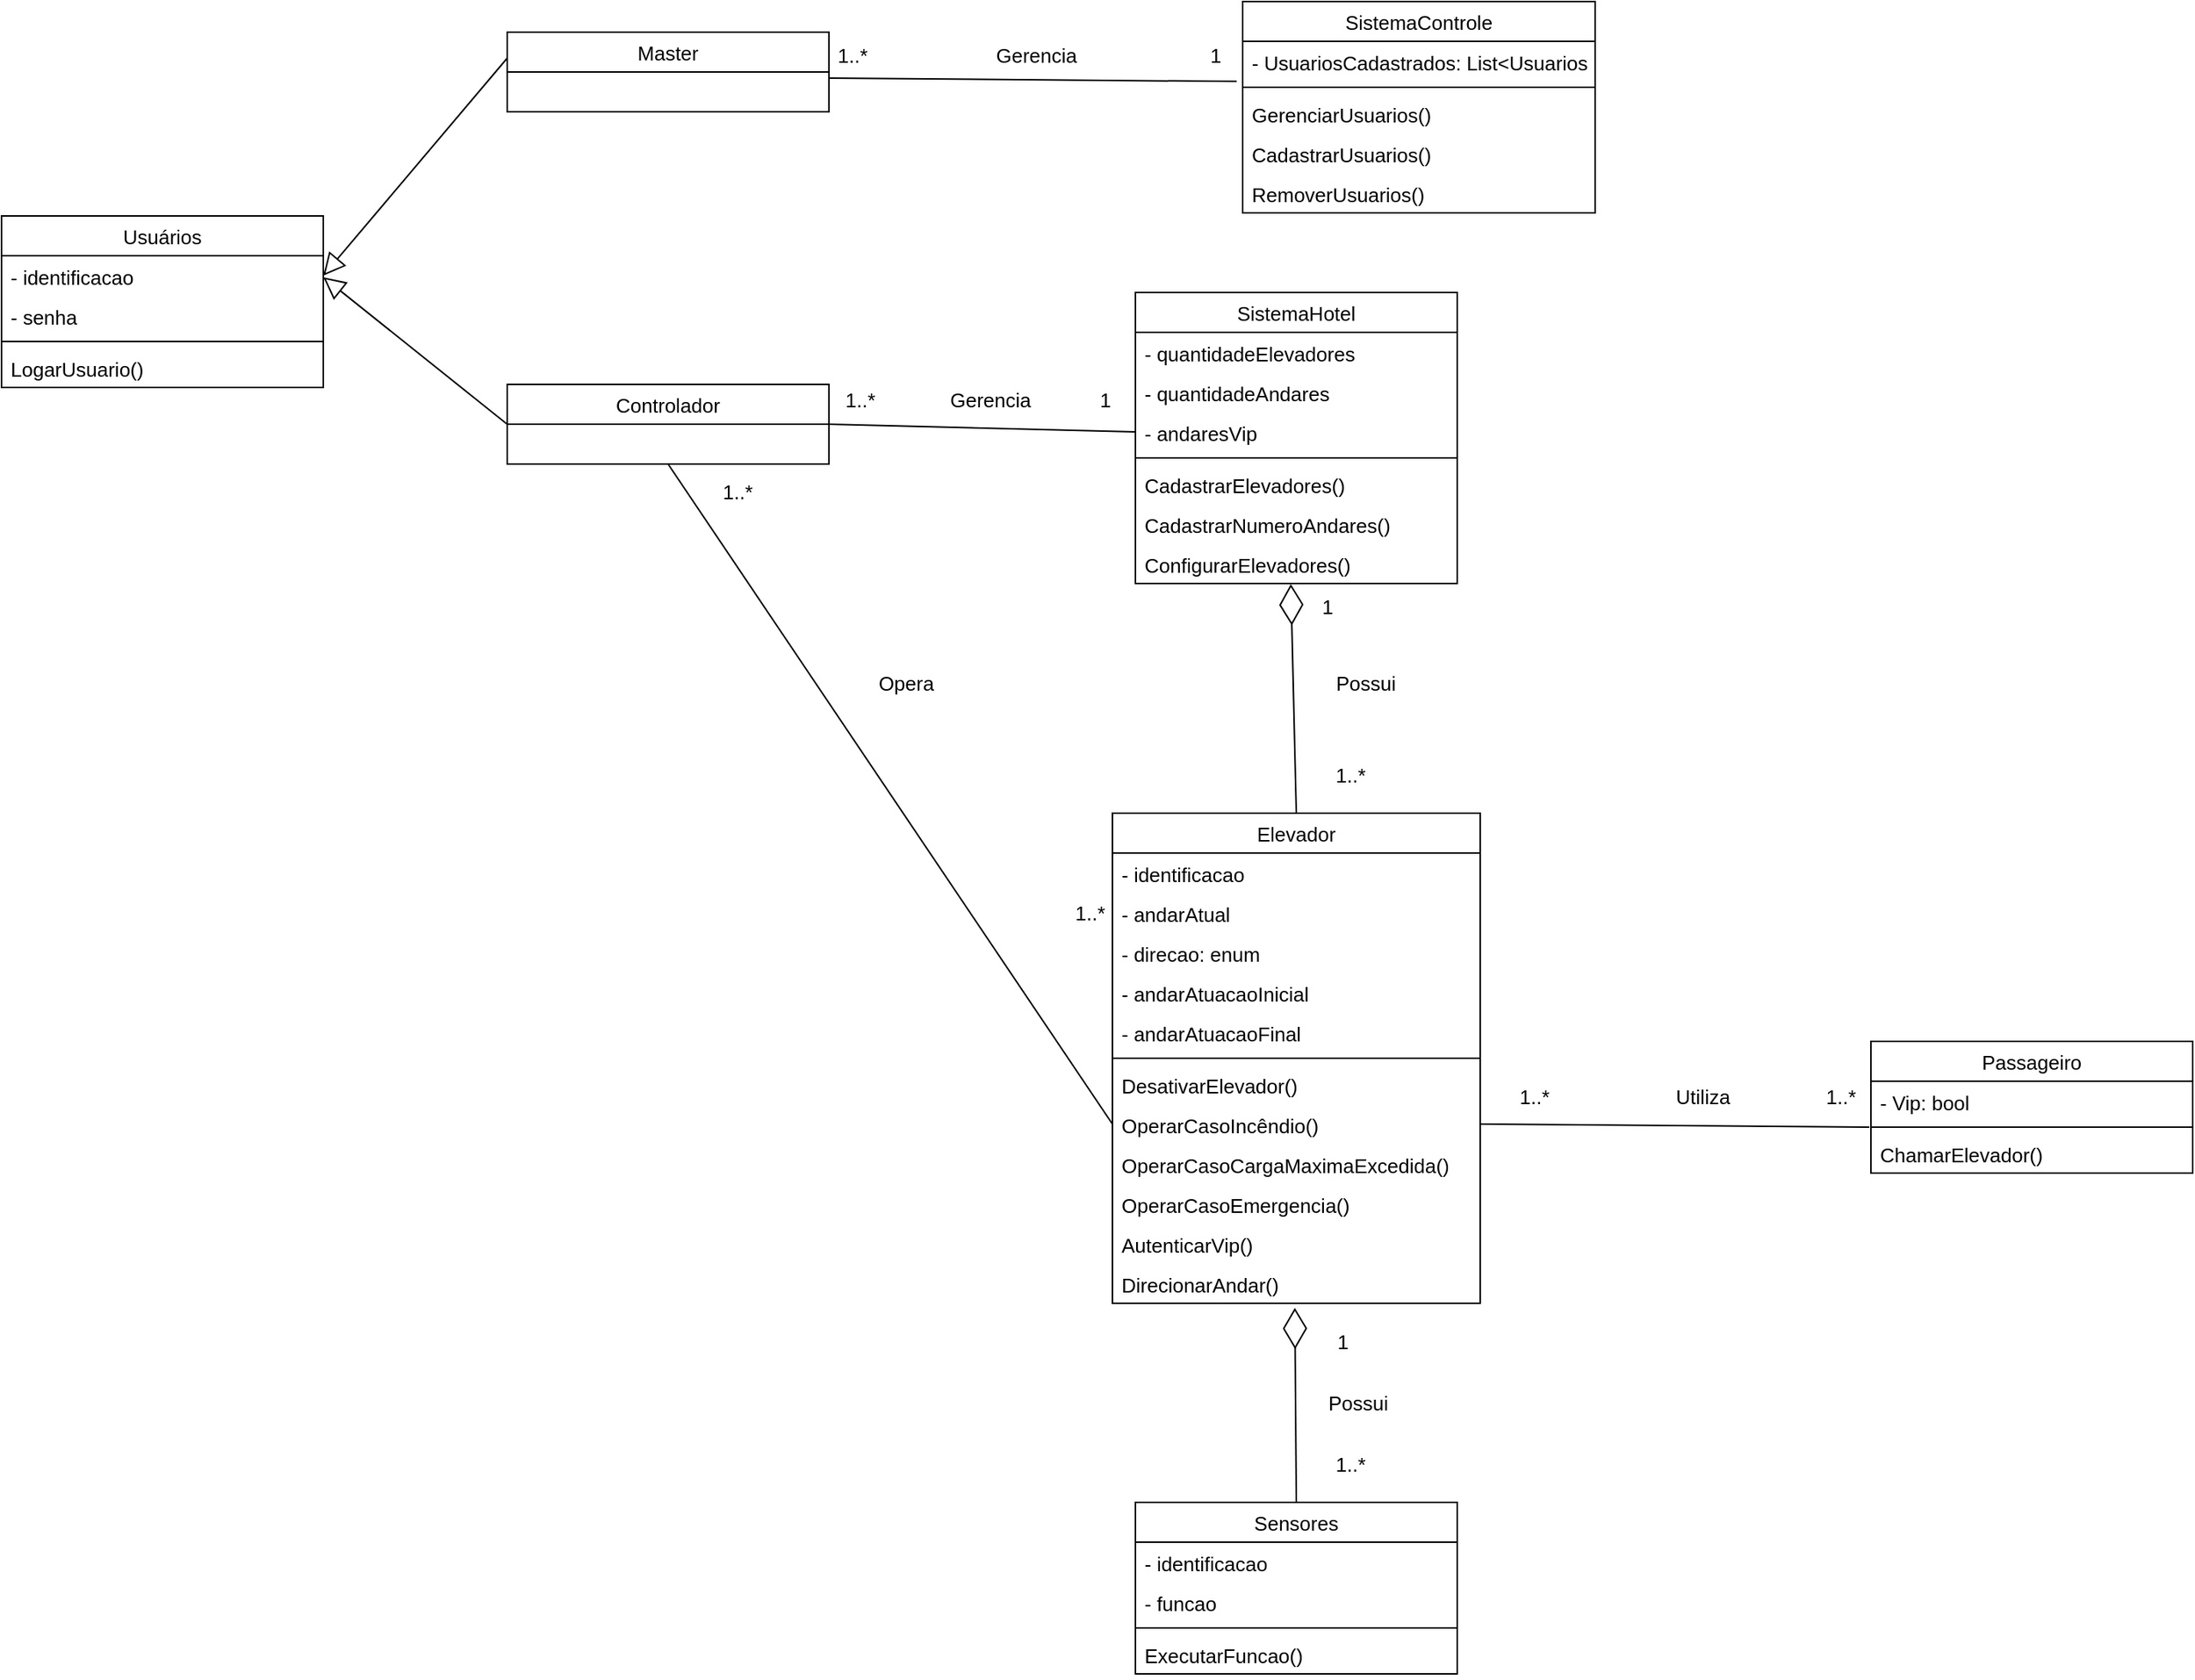 <mxfile version="20.5.3" type="github">
  <diagram id="wMuEMSqY7I109d4IhwdL" name="Página-1">
    <mxGraphModel dx="1973" dy="1080" grid="1" gridSize="10" guides="1" tooltips="1" connect="1" arrows="1" fold="1" page="1" pageScale="1" pageWidth="827" pageHeight="1169" math="0" shadow="0">
      <root>
        <mxCell id="0" />
        <mxCell id="1" parent="0" />
        <mxCell id="hkNDuntiHJmSf1GygH3e-5" value="Usuários" style="swimlane;fontStyle=0;childLayout=stackLayout;horizontal=1;startSize=26;fillColor=none;horizontalStack=0;resizeParent=1;resizeParentMax=0;resizeLast=0;collapsible=1;marginBottom=0;fontSize=13;" parent="1" vertex="1">
          <mxGeometry x="50" y="160" width="210" height="112" as="geometry" />
        </mxCell>
        <mxCell id="hkNDuntiHJmSf1GygH3e-6" value="- identificacao" style="text;strokeColor=none;fillColor=none;align=left;verticalAlign=top;spacingLeft=4;spacingRight=4;overflow=hidden;rotatable=0;points=[[0,0.5],[1,0.5]];portConstraint=eastwest;fontSize=13;" parent="hkNDuntiHJmSf1GygH3e-5" vertex="1">
          <mxGeometry y="26" width="210" height="26" as="geometry" />
        </mxCell>
        <mxCell id="BdNSgO4CZkDVPr_VQpg7-1" value="- senha" style="text;strokeColor=none;fillColor=none;align=left;verticalAlign=top;spacingLeft=4;spacingRight=4;overflow=hidden;rotatable=0;points=[[0,0.5],[1,0.5]];portConstraint=eastwest;fontSize=13;" parent="hkNDuntiHJmSf1GygH3e-5" vertex="1">
          <mxGeometry y="52" width="210" height="26" as="geometry" />
        </mxCell>
        <mxCell id="hkNDuntiHJmSf1GygH3e-26" value="" style="line;strokeWidth=1;fillColor=none;align=left;verticalAlign=middle;spacingTop=-1;spacingLeft=3;spacingRight=3;rotatable=0;labelPosition=right;points=[];portConstraint=eastwest;strokeColor=inherit;fontSize=13;" parent="hkNDuntiHJmSf1GygH3e-5" vertex="1">
          <mxGeometry y="78" width="210" height="8" as="geometry" />
        </mxCell>
        <mxCell id="hkNDuntiHJmSf1GygH3e-27" value="LogarUsuario()" style="text;strokeColor=none;fillColor=none;align=left;verticalAlign=top;spacingLeft=4;spacingRight=4;overflow=hidden;rotatable=0;points=[[0,0.5],[1,0.5]];portConstraint=eastwest;fontSize=13;" parent="hkNDuntiHJmSf1GygH3e-5" vertex="1">
          <mxGeometry y="86" width="210" height="26" as="geometry" />
        </mxCell>
        <mxCell id="hkNDuntiHJmSf1GygH3e-9" value="Elevador" style="swimlane;fontStyle=0;childLayout=stackLayout;horizontal=1;startSize=26;fillColor=none;horizontalStack=0;resizeParent=1;resizeParentMax=0;resizeLast=0;collapsible=1;marginBottom=0;fontSize=13;" parent="1" vertex="1">
          <mxGeometry x="775" y="550" width="240" height="320" as="geometry" />
        </mxCell>
        <mxCell id="hkNDuntiHJmSf1GygH3e-10" value="- identificacao" style="text;strokeColor=none;fillColor=none;align=left;verticalAlign=top;spacingLeft=4;spacingRight=4;overflow=hidden;rotatable=0;points=[[0,0.5],[1,0.5]];portConstraint=eastwest;fontSize=13;" parent="hkNDuntiHJmSf1GygH3e-9" vertex="1">
          <mxGeometry y="26" width="240" height="26" as="geometry" />
        </mxCell>
        <mxCell id="5WaL0SufXHHWklZrkdb6-2" value="- andarAtual" style="text;strokeColor=none;fillColor=none;align=left;verticalAlign=top;spacingLeft=4;spacingRight=4;overflow=hidden;rotatable=0;points=[[0,0.5],[1,0.5]];portConstraint=eastwest;fontSize=13;" parent="hkNDuntiHJmSf1GygH3e-9" vertex="1">
          <mxGeometry y="52" width="240" height="26" as="geometry" />
        </mxCell>
        <mxCell id="5WaL0SufXHHWklZrkdb6-3" value="- direcao: enum" style="text;strokeColor=none;fillColor=none;align=left;verticalAlign=top;spacingLeft=4;spacingRight=4;overflow=hidden;rotatable=0;points=[[0,0.5],[1,0.5]];portConstraint=eastwest;fontSize=13;" parent="hkNDuntiHJmSf1GygH3e-9" vertex="1">
          <mxGeometry y="78" width="240" height="26" as="geometry" />
        </mxCell>
        <mxCell id="5WaL0SufXHHWklZrkdb6-40" value="- andarAtuacaoInicial" style="text;strokeColor=none;fillColor=none;align=left;verticalAlign=top;spacingLeft=4;spacingRight=4;overflow=hidden;rotatable=0;points=[[0,0.5],[1,0.5]];portConstraint=eastwest;fontSize=13;" parent="hkNDuntiHJmSf1GygH3e-9" vertex="1">
          <mxGeometry y="104" width="240" height="26" as="geometry" />
        </mxCell>
        <mxCell id="5WaL0SufXHHWklZrkdb6-41" value="- andarAtuacaoFinal" style="text;strokeColor=none;fillColor=none;align=left;verticalAlign=top;spacingLeft=4;spacingRight=4;overflow=hidden;rotatable=0;points=[[0,0.5],[1,0.5]];portConstraint=eastwest;fontSize=13;" parent="hkNDuntiHJmSf1GygH3e-9" vertex="1">
          <mxGeometry y="130" width="240" height="26" as="geometry" />
        </mxCell>
        <mxCell id="hkNDuntiHJmSf1GygH3e-30" value="" style="line;strokeWidth=1;fillColor=none;align=left;verticalAlign=middle;spacingTop=-1;spacingLeft=3;spacingRight=3;rotatable=0;labelPosition=right;points=[];portConstraint=eastwest;strokeColor=inherit;fontSize=13;" parent="hkNDuntiHJmSf1GygH3e-9" vertex="1">
          <mxGeometry y="156" width="240" height="8" as="geometry" />
        </mxCell>
        <mxCell id="hkNDuntiHJmSf1GygH3e-12" value="DesativarElevador()&#xa;" style="text;strokeColor=none;fillColor=none;align=left;verticalAlign=top;spacingLeft=4;spacingRight=4;overflow=hidden;rotatable=0;points=[[0,0.5],[1,0.5]];portConstraint=eastwest;fontSize=13;" parent="hkNDuntiHJmSf1GygH3e-9" vertex="1">
          <mxGeometry y="164" width="240" height="26" as="geometry" />
        </mxCell>
        <mxCell id="hkNDuntiHJmSf1GygH3e-39" value="OperarCasoIncêndio()&#xa;" style="text;strokeColor=none;fillColor=none;align=left;verticalAlign=top;spacingLeft=4;spacingRight=4;overflow=hidden;rotatable=0;points=[[0,0.5],[1,0.5]];portConstraint=eastwest;fontSize=13;" parent="hkNDuntiHJmSf1GygH3e-9" vertex="1">
          <mxGeometry y="190" width="240" height="26" as="geometry" />
        </mxCell>
        <mxCell id="hkNDuntiHJmSf1GygH3e-31" value="OperarCasoCargaMaximaExcedida()&#xa;" style="text;strokeColor=none;fillColor=none;align=left;verticalAlign=top;spacingLeft=4;spacingRight=4;overflow=hidden;rotatable=0;points=[[0,0.5],[1,0.5]];portConstraint=eastwest;fontSize=13;" parent="hkNDuntiHJmSf1GygH3e-9" vertex="1">
          <mxGeometry y="216" width="240" height="26" as="geometry" />
        </mxCell>
        <mxCell id="hkNDuntiHJmSf1GygH3e-32" value="OperarCasoEmergencia()&#xa;" style="text;strokeColor=none;fillColor=none;align=left;verticalAlign=top;spacingLeft=4;spacingRight=4;overflow=hidden;rotatable=0;points=[[0,0.5],[1,0.5]];portConstraint=eastwest;fontSize=13;" parent="hkNDuntiHJmSf1GygH3e-9" vertex="1">
          <mxGeometry y="242" width="240" height="26" as="geometry" />
        </mxCell>
        <mxCell id="5WaL0SufXHHWklZrkdb6-1" value="AutenticarVip()&#xa;" style="text;strokeColor=none;fillColor=none;align=left;verticalAlign=top;spacingLeft=4;spacingRight=4;overflow=hidden;rotatable=0;points=[[0,0.5],[1,0.5]];portConstraint=eastwest;fontSize=13;" parent="hkNDuntiHJmSf1GygH3e-9" vertex="1">
          <mxGeometry y="268" width="240" height="26" as="geometry" />
        </mxCell>
        <mxCell id="5WaL0SufXHHWklZrkdb6-4" value="DirecionarAndar()&#xa;" style="text;strokeColor=none;fillColor=none;align=left;verticalAlign=top;spacingLeft=4;spacingRight=4;overflow=hidden;rotatable=0;points=[[0,0.5],[1,0.5]];portConstraint=eastwest;fontSize=13;" parent="hkNDuntiHJmSf1GygH3e-9" vertex="1">
          <mxGeometry y="294" width="240" height="26" as="geometry" />
        </mxCell>
        <mxCell id="hkNDuntiHJmSf1GygH3e-13" value="SistemaHotel" style="swimlane;fontStyle=0;childLayout=stackLayout;horizontal=1;startSize=26;fillColor=none;horizontalStack=0;resizeParent=1;resizeParentMax=0;resizeLast=0;collapsible=1;marginBottom=0;fontSize=13;" parent="1" vertex="1">
          <mxGeometry x="790" y="210" width="210" height="190" as="geometry" />
        </mxCell>
        <mxCell id="hkNDuntiHJmSf1GygH3e-14" value="- quantidadeElevadores" style="text;strokeColor=none;fillColor=none;align=left;verticalAlign=top;spacingLeft=4;spacingRight=4;overflow=hidden;rotatable=0;points=[[0,0.5],[1,0.5]];portConstraint=eastwest;fontSize=13;" parent="hkNDuntiHJmSf1GygH3e-13" vertex="1">
          <mxGeometry y="26" width="210" height="26" as="geometry" />
        </mxCell>
        <mxCell id="hkNDuntiHJmSf1GygH3e-15" value="- quantidadeAndares" style="text;strokeColor=none;fillColor=none;align=left;verticalAlign=top;spacingLeft=4;spacingRight=4;overflow=hidden;rotatable=0;points=[[0,0.5],[1,0.5]];portConstraint=eastwest;fontSize=13;" parent="hkNDuntiHJmSf1GygH3e-13" vertex="1">
          <mxGeometry y="52" width="210" height="26" as="geometry" />
        </mxCell>
        <mxCell id="BdNSgO4CZkDVPr_VQpg7-3" value="- andaresVip" style="text;strokeColor=none;fillColor=none;align=left;verticalAlign=top;spacingLeft=4;spacingRight=4;overflow=hidden;rotatable=0;points=[[0,0.5],[1,0.5]];portConstraint=eastwest;fontSize=13;" parent="hkNDuntiHJmSf1GygH3e-13" vertex="1">
          <mxGeometry y="78" width="210" height="26" as="geometry" />
        </mxCell>
        <mxCell id="hkNDuntiHJmSf1GygH3e-29" value="" style="line;strokeWidth=1;fillColor=none;align=left;verticalAlign=middle;spacingTop=-1;spacingLeft=3;spacingRight=3;rotatable=0;labelPosition=right;points=[];portConstraint=eastwest;strokeColor=inherit;fontSize=13;" parent="hkNDuntiHJmSf1GygH3e-13" vertex="1">
          <mxGeometry y="104" width="210" height="8" as="geometry" />
        </mxCell>
        <mxCell id="hkNDuntiHJmSf1GygH3e-41" value="CadastrarElevadores()" style="text;strokeColor=none;fillColor=none;align=left;verticalAlign=top;spacingLeft=4;spacingRight=4;overflow=hidden;rotatable=0;points=[[0,0.5],[1,0.5]];portConstraint=eastwest;fontSize=13;" parent="hkNDuntiHJmSf1GygH3e-13" vertex="1">
          <mxGeometry y="112" width="210" height="26" as="geometry" />
        </mxCell>
        <mxCell id="hkNDuntiHJmSf1GygH3e-40" value="CadastrarNumeroAndares()" style="text;strokeColor=none;fillColor=none;align=left;verticalAlign=top;spacingLeft=4;spacingRight=4;overflow=hidden;rotatable=0;points=[[0,0.5],[1,0.5]];portConstraint=eastwest;fontSize=13;" parent="hkNDuntiHJmSf1GygH3e-13" vertex="1">
          <mxGeometry y="138" width="210" height="26" as="geometry" />
        </mxCell>
        <mxCell id="hkNDuntiHJmSf1GygH3e-16" value="ConfigurarElevadores()" style="text;strokeColor=none;fillColor=none;align=left;verticalAlign=top;spacingLeft=4;spacingRight=4;overflow=hidden;rotatable=0;points=[[0,0.5],[1,0.5]];portConstraint=eastwest;fontSize=13;" parent="hkNDuntiHJmSf1GygH3e-13" vertex="1">
          <mxGeometry y="164" width="210" height="26" as="geometry" />
        </mxCell>
        <mxCell id="hkNDuntiHJmSf1GygH3e-17" value="Controlador" style="swimlane;fontStyle=0;childLayout=stackLayout;horizontal=1;startSize=26;fillColor=none;horizontalStack=0;resizeParent=1;resizeParentMax=0;resizeLast=0;collapsible=1;marginBottom=0;fontSize=13;" parent="1" vertex="1">
          <mxGeometry x="380" y="270" width="210" height="52" as="geometry" />
        </mxCell>
        <mxCell id="hkNDuntiHJmSf1GygH3e-33" value="Passageiro" style="swimlane;fontStyle=0;childLayout=stackLayout;horizontal=1;startSize=26;fillColor=none;horizontalStack=0;resizeParent=1;resizeParentMax=0;resizeLast=0;collapsible=1;marginBottom=0;fontSize=13;" parent="1" vertex="1">
          <mxGeometry x="1270" y="699" width="210" height="86" as="geometry" />
        </mxCell>
        <mxCell id="hkNDuntiHJmSf1GygH3e-34" value="- Vip: bool" style="text;strokeColor=none;fillColor=none;align=left;verticalAlign=top;spacingLeft=4;spacingRight=4;overflow=hidden;rotatable=0;points=[[0,0.5],[1,0.5]];portConstraint=eastwest;fontSize=13;" parent="hkNDuntiHJmSf1GygH3e-33" vertex="1">
          <mxGeometry y="26" width="210" height="26" as="geometry" />
        </mxCell>
        <mxCell id="hkNDuntiHJmSf1GygH3e-35" value="" style="line;strokeWidth=1;fillColor=none;align=left;verticalAlign=middle;spacingTop=-1;spacingLeft=3;spacingRight=3;rotatable=0;labelPosition=right;points=[];portConstraint=eastwest;strokeColor=inherit;fontSize=13;" parent="hkNDuntiHJmSf1GygH3e-33" vertex="1">
          <mxGeometry y="52" width="210" height="8" as="geometry" />
        </mxCell>
        <mxCell id="hkNDuntiHJmSf1GygH3e-36" value="ChamarElevador()" style="text;strokeColor=none;fillColor=none;align=left;verticalAlign=top;spacingLeft=4;spacingRight=4;overflow=hidden;rotatable=0;points=[[0,0.5],[1,0.5]];portConstraint=eastwest;fontSize=13;" parent="hkNDuntiHJmSf1GygH3e-33" vertex="1">
          <mxGeometry y="60" width="210" height="26" as="geometry" />
        </mxCell>
        <mxCell id="hkNDuntiHJmSf1GygH3e-43" value="" style="endArrow=block;endFill=0;endSize=12;html=1;rounded=0;exitX=0;exitY=0.5;exitDx=0;exitDy=0;entryX=1;entryY=0.5;entryDx=0;entryDy=0;fontSize=13;" parent="1" target="hkNDuntiHJmSf1GygH3e-6" edge="1">
          <mxGeometry width="160" relative="1" as="geometry">
            <mxPoint x="380" y="57" as="sourcePoint" />
            <mxPoint x="780" y="300" as="targetPoint" />
          </mxGeometry>
        </mxCell>
        <mxCell id="hkNDuntiHJmSf1GygH3e-44" value="" style="endArrow=block;endFill=0;endSize=12;html=1;rounded=0;exitX=0;exitY=0.5;exitDx=0;exitDy=0;fontSize=13;" parent="1" source="hkNDuntiHJmSf1GygH3e-17" edge="1">
          <mxGeometry width="160" relative="1" as="geometry">
            <mxPoint x="390" y="80" as="sourcePoint" />
            <mxPoint x="260" y="200" as="targetPoint" />
          </mxGeometry>
        </mxCell>
        <mxCell id="hkNDuntiHJmSf1GygH3e-45" value="" style="endArrow=none;html=1;rounded=0;exitX=1;exitY=0.5;exitDx=0;exitDy=0;entryX=0;entryY=0.5;entryDx=0;entryDy=0;fontSize=13;" parent="1" source="hkNDuntiHJmSf1GygH3e-17" target="BdNSgO4CZkDVPr_VQpg7-3" edge="1">
          <mxGeometry width="50" height="50" relative="1" as="geometry">
            <mxPoint x="680" y="430" as="sourcePoint" />
            <mxPoint x="730" y="380" as="targetPoint" />
          </mxGeometry>
        </mxCell>
        <mxCell id="hkNDuntiHJmSf1GygH3e-47" value="" style="endArrow=none;html=1;rounded=0;entryX=0;entryY=0.5;entryDx=0;entryDy=0;exitX=0.5;exitY=1;exitDx=0;exitDy=0;fontSize=13;" parent="1" source="hkNDuntiHJmSf1GygH3e-17" target="hkNDuntiHJmSf1GygH3e-39" edge="1">
          <mxGeometry width="50" height="50" relative="1" as="geometry">
            <mxPoint x="670.0" y="380.002" as="sourcePoint" />
            <mxPoint x="673.99" y="550" as="targetPoint" />
          </mxGeometry>
        </mxCell>
        <mxCell id="hkNDuntiHJmSf1GygH3e-48" value="" style="endArrow=none;html=1;rounded=0;entryX=1;entryY=0.5;entryDx=0;entryDy=0;exitX=-0.005;exitY=1.154;exitDx=0;exitDy=0;exitPerimeter=0;fontSize=13;" parent="1" source="hkNDuntiHJmSf1GygH3e-34" target="hkNDuntiHJmSf1GygH3e-39" edge="1">
          <mxGeometry width="50" height="50" relative="1" as="geometry">
            <mxPoint x="901.01" y="390.002" as="sourcePoint" />
            <mxPoint x="905" y="560" as="targetPoint" />
          </mxGeometry>
        </mxCell>
        <mxCell id="5WaL0SufXHHWklZrkdb6-5" value="SistemaControle" style="swimlane;fontStyle=0;childLayout=stackLayout;horizontal=1;startSize=26;fillColor=none;horizontalStack=0;resizeParent=1;resizeParentMax=0;resizeLast=0;collapsible=1;marginBottom=0;fontSize=13;" parent="1" vertex="1">
          <mxGeometry x="860" y="20" width="230" height="138" as="geometry" />
        </mxCell>
        <mxCell id="5WaL0SufXHHWklZrkdb6-7" value="- UsuariosCadastrados: List&lt;Usuarios&gt;" style="text;strokeColor=none;fillColor=none;align=left;verticalAlign=top;spacingLeft=4;spacingRight=4;overflow=hidden;rotatable=0;points=[[0,0.5],[1,0.5]];portConstraint=eastwest;fontSize=13;" parent="5WaL0SufXHHWklZrkdb6-5" vertex="1">
          <mxGeometry y="26" width="230" height="26" as="geometry" />
        </mxCell>
        <mxCell id="5WaL0SufXHHWklZrkdb6-8" value="" style="line;strokeWidth=1;fillColor=none;align=left;verticalAlign=middle;spacingTop=-1;spacingLeft=3;spacingRight=3;rotatable=0;labelPosition=right;points=[];portConstraint=eastwest;strokeColor=inherit;fontSize=13;" parent="5WaL0SufXHHWklZrkdb6-5" vertex="1">
          <mxGeometry y="52" width="230" height="8" as="geometry" />
        </mxCell>
        <mxCell id="5WaL0SufXHHWklZrkdb6-30" value="GerenciarUsuarios()" style="text;strokeColor=none;fillColor=none;align=left;verticalAlign=top;spacingLeft=4;spacingRight=4;overflow=hidden;rotatable=0;points=[[0,0.5],[1,0.5]];portConstraint=eastwest;fontSize=13;" parent="5WaL0SufXHHWklZrkdb6-5" vertex="1">
          <mxGeometry y="60" width="230" height="26" as="geometry" />
        </mxCell>
        <mxCell id="5WaL0SufXHHWklZrkdb6-9" value="CadastrarUsuarios()" style="text;strokeColor=none;fillColor=none;align=left;verticalAlign=top;spacingLeft=4;spacingRight=4;overflow=hidden;rotatable=0;points=[[0,0.5],[1,0.5]];portConstraint=eastwest;fontSize=13;" parent="5WaL0SufXHHWklZrkdb6-5" vertex="1">
          <mxGeometry y="86" width="230" height="26" as="geometry" />
        </mxCell>
        <mxCell id="5WaL0SufXHHWklZrkdb6-10" value="RemoverUsuarios()" style="text;strokeColor=none;fillColor=none;align=left;verticalAlign=top;spacingLeft=4;spacingRight=4;overflow=hidden;rotatable=0;points=[[0,0.5],[1,0.5]];portConstraint=eastwest;fontSize=13;" parent="5WaL0SufXHHWklZrkdb6-5" vertex="1">
          <mxGeometry y="112" width="230" height="26" as="geometry" />
        </mxCell>
        <mxCell id="5WaL0SufXHHWklZrkdb6-12" value="" style="endArrow=none;html=1;rounded=0;entryX=-0.017;entryY=1.007;entryDx=0;entryDy=0;entryPerimeter=0;fontSize=13;" parent="1" target="5WaL0SufXHHWklZrkdb6-7" edge="1">
          <mxGeometry width="50" height="50" relative="1" as="geometry">
            <mxPoint x="590" y="70" as="sourcePoint" />
            <mxPoint x="790.0" y="70.42" as="targetPoint" />
          </mxGeometry>
        </mxCell>
        <mxCell id="5WaL0SufXHHWklZrkdb6-13" value="Gerencia" style="text;html=1;align=center;verticalAlign=middle;resizable=0;points=[];autosize=1;strokeColor=none;fillColor=none;fontSize=13;" parent="1" vertex="1">
          <mxGeometry x="685" y="40" width="80" height="30" as="geometry" />
        </mxCell>
        <mxCell id="5WaL0SufXHHWklZrkdb6-14" value="1..*" style="text;html=1;align=center;verticalAlign=middle;resizable=0;points=[];autosize=1;strokeColor=none;fillColor=none;fontSize=13;" parent="1" vertex="1">
          <mxGeometry x="585" y="40" width="40" height="30" as="geometry" />
        </mxCell>
        <mxCell id="5WaL0SufXHHWklZrkdb6-15" value="1" style="text;html=1;align=center;verticalAlign=middle;resizable=0;points=[];autosize=1;strokeColor=none;fillColor=none;fontSize=13;" parent="1" vertex="1">
          <mxGeometry x="827" y="40" width="30" height="30" as="geometry" />
        </mxCell>
        <mxCell id="5WaL0SufXHHWklZrkdb6-16" value="Gerencia" style="text;html=1;align=center;verticalAlign=middle;resizable=0;points=[];autosize=1;strokeColor=none;fillColor=none;fontSize=13;" parent="1" vertex="1">
          <mxGeometry x="655" y="265" width="80" height="30" as="geometry" />
        </mxCell>
        <mxCell id="5WaL0SufXHHWklZrkdb6-17" value="1..*" style="text;html=1;align=center;verticalAlign=middle;resizable=0;points=[];autosize=1;strokeColor=none;fillColor=none;fontSize=13;" parent="1" vertex="1">
          <mxGeometry x="590" y="265" width="40" height="30" as="geometry" />
        </mxCell>
        <mxCell id="5WaL0SufXHHWklZrkdb6-18" value="1" style="text;html=1;align=center;verticalAlign=middle;resizable=0;points=[];autosize=1;strokeColor=none;fillColor=none;fontSize=13;" parent="1" vertex="1">
          <mxGeometry x="755" y="265" width="30" height="30" as="geometry" />
        </mxCell>
        <mxCell id="5WaL0SufXHHWklZrkdb6-19" value="Opera" style="text;html=1;align=center;verticalAlign=middle;resizable=0;points=[];autosize=1;strokeColor=none;fillColor=none;fontSize=13;" parent="1" vertex="1">
          <mxGeometry x="610" y="450" width="60" height="30" as="geometry" />
        </mxCell>
        <mxCell id="5WaL0SufXHHWklZrkdb6-20" value="1..*" style="text;html=1;align=center;verticalAlign=middle;resizable=0;points=[];autosize=1;strokeColor=none;fillColor=none;fontSize=13;" parent="1" vertex="1">
          <mxGeometry x="510" y="325" width="40" height="30" as="geometry" />
        </mxCell>
        <mxCell id="5WaL0SufXHHWklZrkdb6-21" value="1..*" style="text;html=1;align=center;verticalAlign=middle;resizable=0;points=[];autosize=1;strokeColor=none;fillColor=none;fontSize=13;" parent="1" vertex="1">
          <mxGeometry x="740" y="600" width="40" height="30" as="geometry" />
        </mxCell>
        <mxCell id="5WaL0SufXHHWklZrkdb6-22" value="Possui" style="text;html=1;align=center;verticalAlign=middle;resizable=0;points=[];autosize=1;strokeColor=none;fillColor=none;fontSize=13;" parent="1" vertex="1">
          <mxGeometry x="910" y="450" width="60" height="30" as="geometry" />
        </mxCell>
        <mxCell id="5WaL0SufXHHWklZrkdb6-23" value="1" style="text;html=1;align=center;verticalAlign=middle;resizable=0;points=[];autosize=1;strokeColor=none;fillColor=none;fontSize=13;" parent="1" vertex="1">
          <mxGeometry x="900" y="400" width="30" height="30" as="geometry" />
        </mxCell>
        <mxCell id="5WaL0SufXHHWklZrkdb6-24" value="1..*" style="text;html=1;align=center;verticalAlign=middle;resizable=0;points=[];autosize=1;strokeColor=none;fillColor=none;fontSize=13;" parent="1" vertex="1">
          <mxGeometry x="910" y="510" width="40" height="30" as="geometry" />
        </mxCell>
        <mxCell id="5WaL0SufXHHWklZrkdb6-25" value="Utiliza" style="text;html=1;align=center;verticalAlign=middle;resizable=0;points=[];autosize=1;strokeColor=none;fillColor=none;fontSize=13;" parent="1" vertex="1">
          <mxGeometry x="1130" y="720" width="60" height="30" as="geometry" />
        </mxCell>
        <mxCell id="5WaL0SufXHHWklZrkdb6-26" value="1..*" style="text;html=1;align=center;verticalAlign=middle;resizable=0;points=[];autosize=1;strokeColor=none;fillColor=none;fontSize=13;" parent="1" vertex="1">
          <mxGeometry x="1230" y="720" width="40" height="30" as="geometry" />
        </mxCell>
        <mxCell id="5WaL0SufXHHWklZrkdb6-27" value="1..*" style="text;html=1;align=center;verticalAlign=middle;resizable=0;points=[];autosize=1;strokeColor=none;fillColor=none;fontSize=13;" parent="1" vertex="1">
          <mxGeometry x="1030" y="720" width="40" height="30" as="geometry" />
        </mxCell>
        <mxCell id="5WaL0SufXHHWklZrkdb6-28" value="Master" style="swimlane;fontStyle=0;childLayout=stackLayout;horizontal=1;startSize=26;fillColor=none;horizontalStack=0;resizeParent=1;resizeParentMax=0;resizeLast=0;collapsible=1;marginBottom=0;fontSize=13;" parent="1" vertex="1">
          <mxGeometry x="380" y="40" width="210" height="52" as="geometry" />
        </mxCell>
        <mxCell id="BdNSgO4CZkDVPr_VQpg7-4" value="" style="endArrow=diamondThin;endFill=0;endSize=24;html=1;rounded=0;exitX=0.5;exitY=0;exitDx=0;exitDy=0;entryX=0.483;entryY=1.016;entryDx=0;entryDy=0;entryPerimeter=0;" parent="1" source="hkNDuntiHJmSf1GygH3e-9" target="hkNDuntiHJmSf1GygH3e-16" edge="1">
          <mxGeometry width="160" relative="1" as="geometry">
            <mxPoint x="700" y="470" as="sourcePoint" />
            <mxPoint x="860" y="470" as="targetPoint" />
          </mxGeometry>
        </mxCell>
        <mxCell id="v-y8J9aX59YTAP0TgwG8-1" value="Sensores" style="swimlane;fontStyle=0;childLayout=stackLayout;horizontal=1;startSize=26;fillColor=none;horizontalStack=0;resizeParent=1;resizeParentMax=0;resizeLast=0;collapsible=1;marginBottom=0;fontSize=13;" vertex="1" parent="1">
          <mxGeometry x="790" y="1000" width="210" height="112" as="geometry" />
        </mxCell>
        <mxCell id="v-y8J9aX59YTAP0TgwG8-2" value="- identificacao" style="text;strokeColor=none;fillColor=none;align=left;verticalAlign=top;spacingLeft=4;spacingRight=4;overflow=hidden;rotatable=0;points=[[0,0.5],[1,0.5]];portConstraint=eastwest;fontSize=13;" vertex="1" parent="v-y8J9aX59YTAP0TgwG8-1">
          <mxGeometry y="26" width="210" height="26" as="geometry" />
        </mxCell>
        <mxCell id="v-y8J9aX59YTAP0TgwG8-5" value="- funcao" style="text;strokeColor=none;fillColor=none;align=left;verticalAlign=top;spacingLeft=4;spacingRight=4;overflow=hidden;rotatable=0;points=[[0,0.5],[1,0.5]];portConstraint=eastwest;fontSize=13;" vertex="1" parent="v-y8J9aX59YTAP0TgwG8-1">
          <mxGeometry y="52" width="210" height="26" as="geometry" />
        </mxCell>
        <mxCell id="v-y8J9aX59YTAP0TgwG8-3" value="" style="line;strokeWidth=1;fillColor=none;align=left;verticalAlign=middle;spacingTop=-1;spacingLeft=3;spacingRight=3;rotatable=0;labelPosition=right;points=[];portConstraint=eastwest;strokeColor=inherit;fontSize=13;" vertex="1" parent="v-y8J9aX59YTAP0TgwG8-1">
          <mxGeometry y="78" width="210" height="8" as="geometry" />
        </mxCell>
        <mxCell id="v-y8J9aX59YTAP0TgwG8-4" value="ExecutarFuncao()" style="text;strokeColor=none;fillColor=none;align=left;verticalAlign=top;spacingLeft=4;spacingRight=4;overflow=hidden;rotatable=0;points=[[0,0.5],[1,0.5]];portConstraint=eastwest;fontSize=13;" vertex="1" parent="v-y8J9aX59YTAP0TgwG8-1">
          <mxGeometry y="86" width="210" height="26" as="geometry" />
        </mxCell>
        <mxCell id="v-y8J9aX59YTAP0TgwG8-8" value="" style="endArrow=diamondThin;endFill=0;endSize=24;html=1;rounded=0;exitX=0.5;exitY=0;exitDx=0;exitDy=0;entryX=0.496;entryY=1.115;entryDx=0;entryDy=0;entryPerimeter=0;" edge="1" parent="1" source="v-y8J9aX59YTAP0TgwG8-1" target="5WaL0SufXHHWklZrkdb6-4">
          <mxGeometry width="160" relative="1" as="geometry">
            <mxPoint x="655" y="1009.58" as="sourcePoint" />
            <mxPoint x="651.43" y="859.996" as="targetPoint" />
          </mxGeometry>
        </mxCell>
        <mxCell id="v-y8J9aX59YTAP0TgwG8-9" value="Possui" style="text;html=1;align=center;verticalAlign=middle;resizable=0;points=[];autosize=1;strokeColor=none;fillColor=none;fontSize=13;" vertex="1" parent="1">
          <mxGeometry x="905" y="920" width="60" height="30" as="geometry" />
        </mxCell>
        <mxCell id="v-y8J9aX59YTAP0TgwG8-10" value="1" style="text;html=1;align=center;verticalAlign=middle;resizable=0;points=[];autosize=1;strokeColor=none;fillColor=none;fontSize=13;" vertex="1" parent="1">
          <mxGeometry x="910" y="880" width="30" height="30" as="geometry" />
        </mxCell>
        <mxCell id="v-y8J9aX59YTAP0TgwG8-11" value="1..*" style="text;html=1;align=center;verticalAlign=middle;resizable=0;points=[];autosize=1;strokeColor=none;fillColor=none;fontSize=13;" vertex="1" parent="1">
          <mxGeometry x="910" y="960" width="40" height="30" as="geometry" />
        </mxCell>
      </root>
    </mxGraphModel>
  </diagram>
</mxfile>
